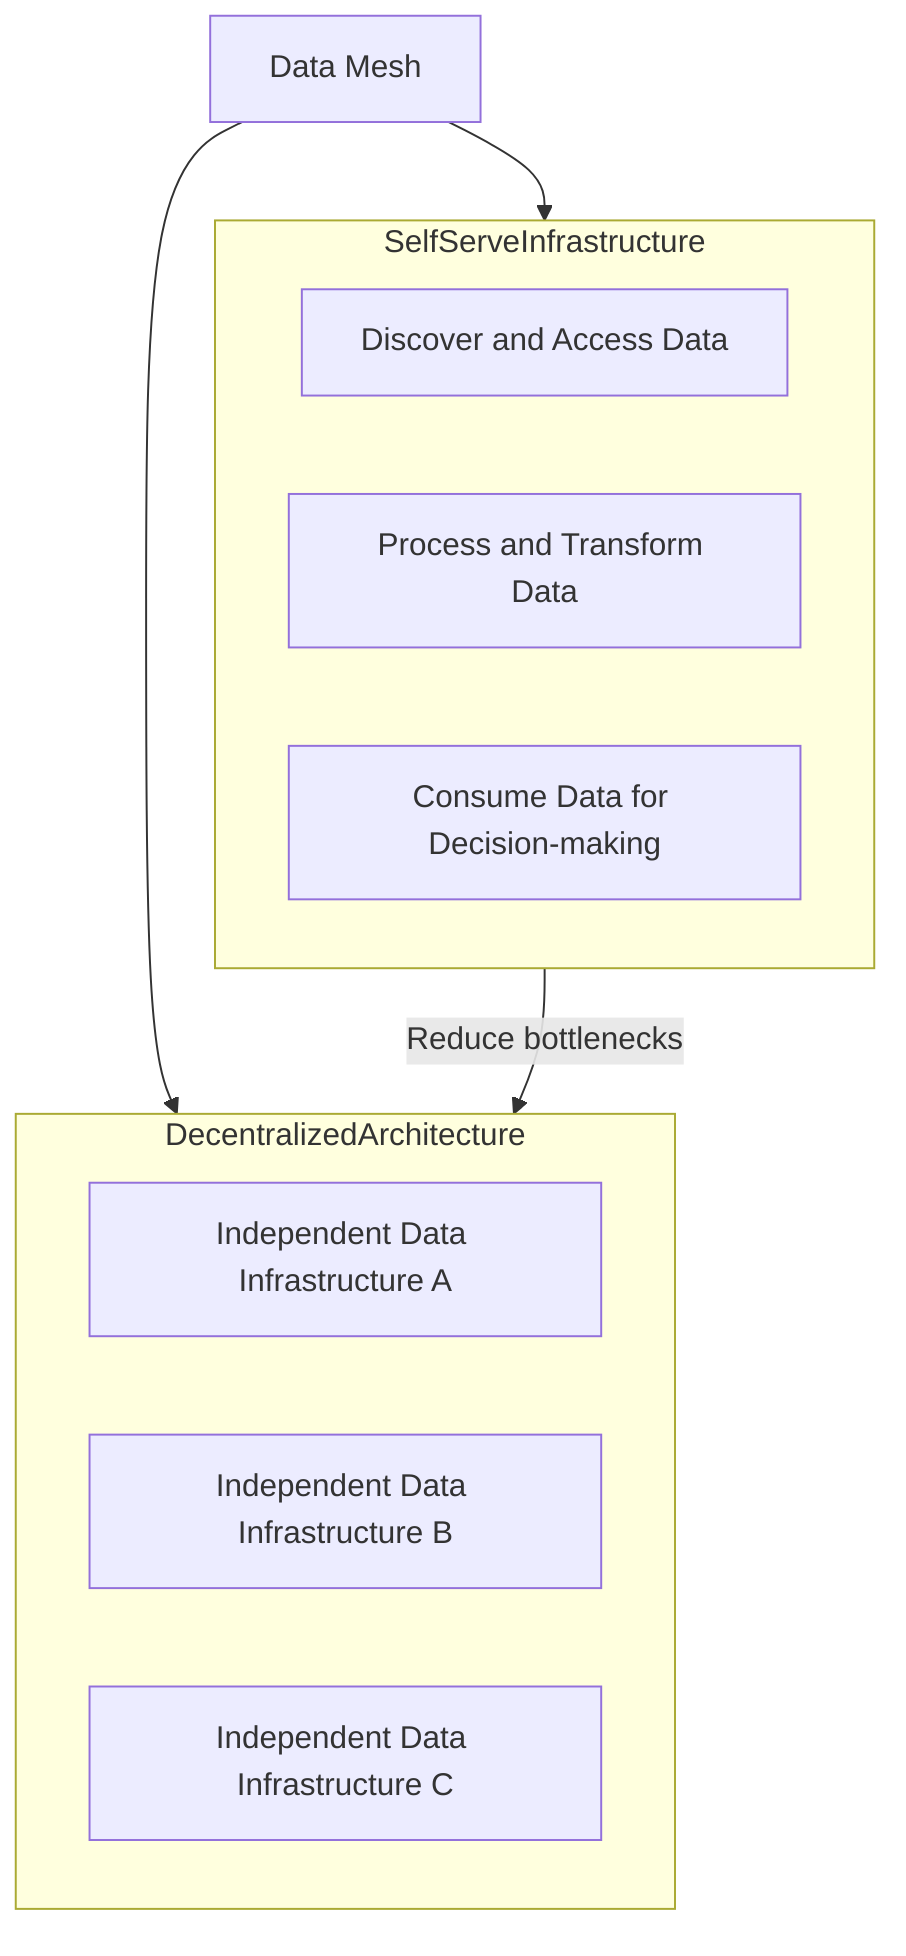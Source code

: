 graph TB
DataMesh[Data Mesh] --> DecentralizedArchitecture(Decentralized Architecture)
DataMesh --> SelfServeInfrastructure(Self-serve Data Infrastructure)

subgraph DecentralizedArchitecture
    DA1[Independent Data Infrastructure A]
    DA2[Independent Data Infrastructure B]
    DA3[Independent Data Infrastructure C]
end

subgraph SelfServeInfrastructure
    SS1[Discover and Access Data]
    SS2[Process and Transform Data]
    SS3[Consume Data for Decision-making]
end

%% Relationship
SelfServeInfrastructure -->|Reduce bottlenecks| DecentralizedArchitecture